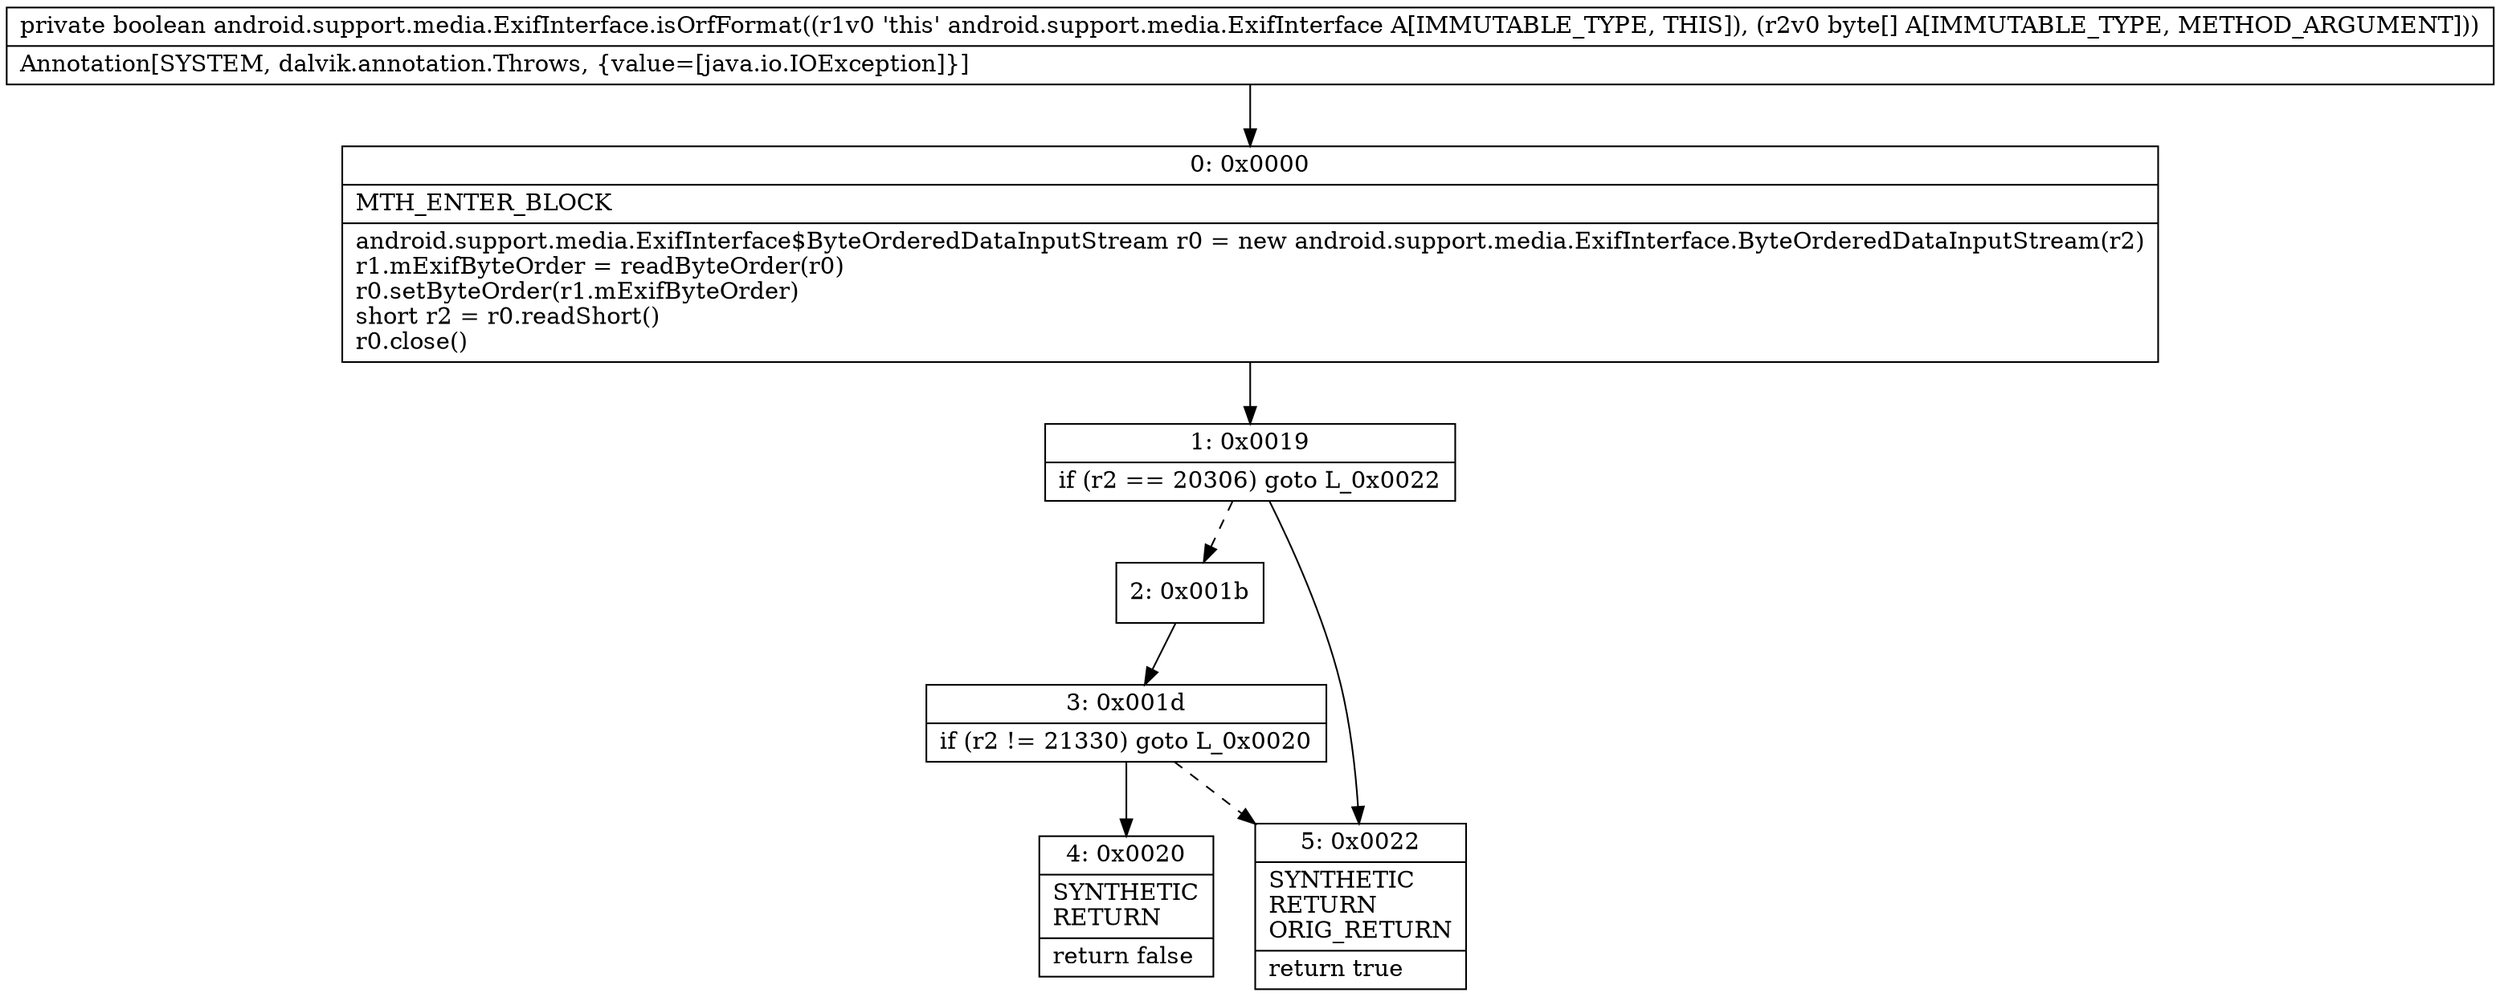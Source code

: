 digraph "CFG forandroid.support.media.ExifInterface.isOrfFormat([B)Z" {
Node_0 [shape=record,label="{0\:\ 0x0000|MTH_ENTER_BLOCK\l|android.support.media.ExifInterface$ByteOrderedDataInputStream r0 = new android.support.media.ExifInterface.ByteOrderedDataInputStream(r2)\lr1.mExifByteOrder = readByteOrder(r0)\lr0.setByteOrder(r1.mExifByteOrder)\lshort r2 = r0.readShort()\lr0.close()\l}"];
Node_1 [shape=record,label="{1\:\ 0x0019|if (r2 == 20306) goto L_0x0022\l}"];
Node_2 [shape=record,label="{2\:\ 0x001b}"];
Node_3 [shape=record,label="{3\:\ 0x001d|if (r2 != 21330) goto L_0x0020\l}"];
Node_4 [shape=record,label="{4\:\ 0x0020|SYNTHETIC\lRETURN\l|return false\l}"];
Node_5 [shape=record,label="{5\:\ 0x0022|SYNTHETIC\lRETURN\lORIG_RETURN\l|return true\l}"];
MethodNode[shape=record,label="{private boolean android.support.media.ExifInterface.isOrfFormat((r1v0 'this' android.support.media.ExifInterface A[IMMUTABLE_TYPE, THIS]), (r2v0 byte[] A[IMMUTABLE_TYPE, METHOD_ARGUMENT]))  | Annotation[SYSTEM, dalvik.annotation.Throws, \{value=[java.io.IOException]\}]\l}"];
MethodNode -> Node_0;
Node_0 -> Node_1;
Node_1 -> Node_2[style=dashed];
Node_1 -> Node_5;
Node_2 -> Node_3;
Node_3 -> Node_4;
Node_3 -> Node_5[style=dashed];
}

